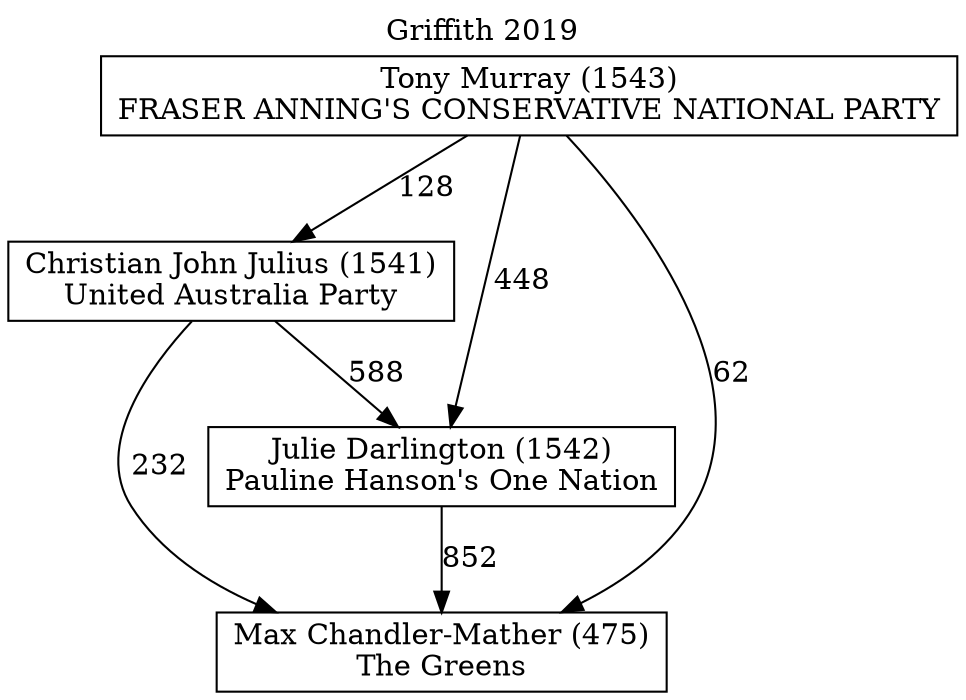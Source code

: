 // House preference flow
digraph "Max Chandler-Mather (475)_Griffith_2019" {
	graph [label="Griffith 2019" labelloc=t mclimit=10]
	node [shape=box]
	"Christian John Julius (1541)" [label="Christian John Julius (1541)
United Australia Party"]
	"Julie Darlington (1542)" [label="Julie Darlington (1542)
Pauline Hanson's One Nation"]
	"Max Chandler-Mather (475)" [label="Max Chandler-Mather (475)
The Greens"]
	"Tony Murray (1543)" [label="Tony Murray (1543)
FRASER ANNING'S CONSERVATIVE NATIONAL PARTY"]
	"Christian John Julius (1541)" -> "Julie Darlington (1542)" [label=588]
	"Christian John Julius (1541)" -> "Max Chandler-Mather (475)" [label=232]
	"Julie Darlington (1542)" -> "Max Chandler-Mather (475)" [label=852]
	"Tony Murray (1543)" -> "Christian John Julius (1541)" [label=128]
	"Tony Murray (1543)" -> "Julie Darlington (1542)" [label=448]
	"Tony Murray (1543)" -> "Max Chandler-Mather (475)" [label=62]
}
